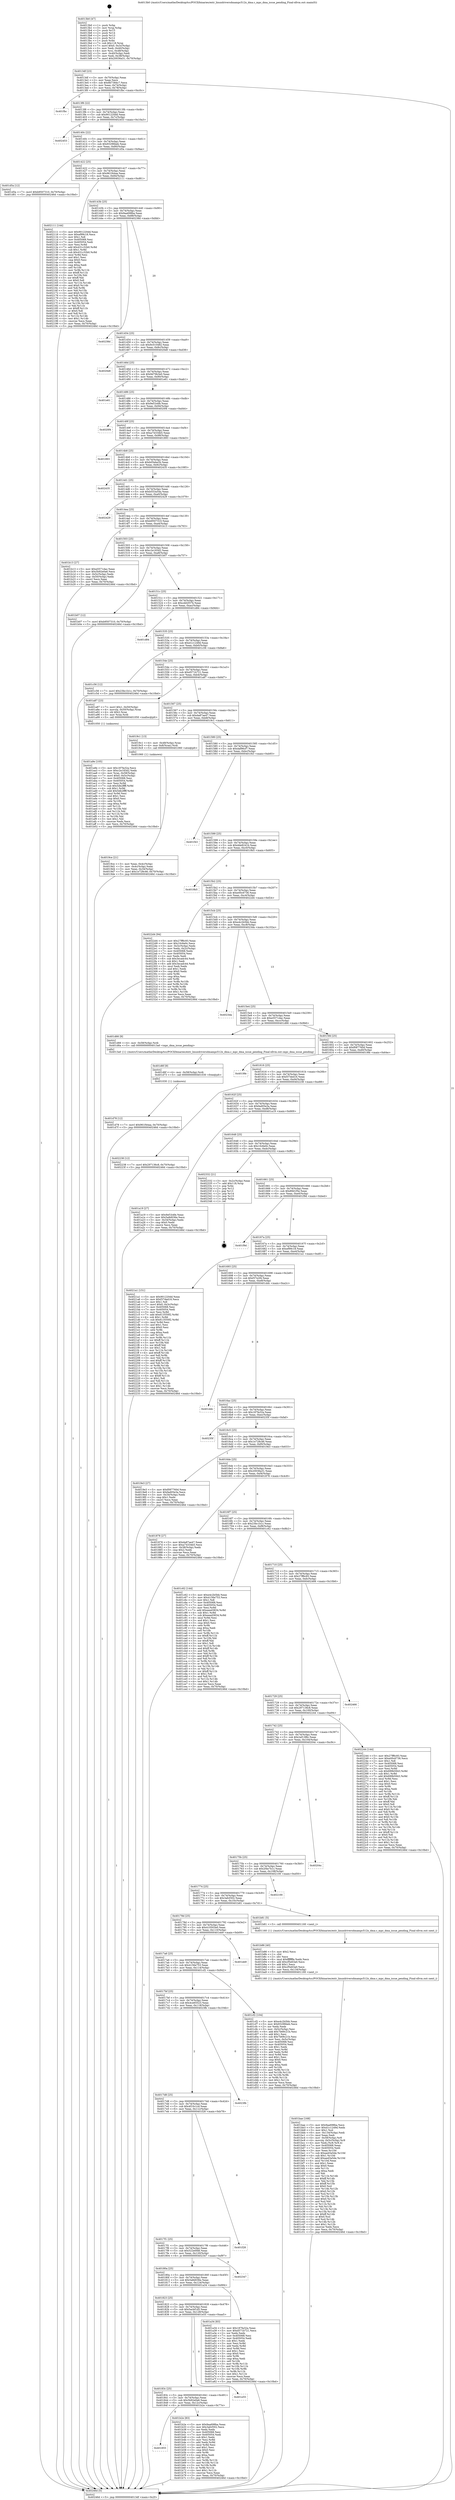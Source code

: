 digraph "0x4013b0" {
  label = "0x4013b0 (/mnt/c/Users/mathe/Desktop/tcc/POCII/binaries/extr_linuxdriversdmampc512x_dma.c_mpc_dma_issue_pending_Final-ollvm.out::main(0))"
  labelloc = "t"
  node[shape=record]

  Entry [label="",width=0.3,height=0.3,shape=circle,fillcolor=black,style=filled]
  "0x4013df" [label="{
     0x4013df [23]\l
     | [instrs]\l
     &nbsp;&nbsp;0x4013df \<+3\>: mov -0x70(%rbp),%eax\l
     &nbsp;&nbsp;0x4013e2 \<+2\>: mov %eax,%ecx\l
     &nbsp;&nbsp;0x4013e4 \<+6\>: sub $0x8b7384c7,%ecx\l
     &nbsp;&nbsp;0x4013ea \<+3\>: mov %eax,-0x74(%rbp)\l
     &nbsp;&nbsp;0x4013ed \<+3\>: mov %ecx,-0x78(%rbp)\l
     &nbsp;&nbsp;0x4013f0 \<+6\>: je 0000000000401fbc \<main+0xc0c\>\l
  }"]
  "0x401fbc" [label="{
     0x401fbc\l
  }", style=dashed]
  "0x4013f6" [label="{
     0x4013f6 [22]\l
     | [instrs]\l
     &nbsp;&nbsp;0x4013f6 \<+5\>: jmp 00000000004013fb \<main+0x4b\>\l
     &nbsp;&nbsp;0x4013fb \<+3\>: mov -0x74(%rbp),%eax\l
     &nbsp;&nbsp;0x4013fe \<+5\>: sub $0x901220dd,%eax\l
     &nbsp;&nbsp;0x401403 \<+3\>: mov %eax,-0x7c(%rbp)\l
     &nbsp;&nbsp;0x401406 \<+6\>: je 0000000000402453 \<main+0x10a3\>\l
  }"]
  Exit [label="",width=0.3,height=0.3,shape=circle,fillcolor=black,style=filled,peripheries=2]
  "0x402453" [label="{
     0x402453\l
  }", style=dashed]
  "0x40140c" [label="{
     0x40140c [22]\l
     | [instrs]\l
     &nbsp;&nbsp;0x40140c \<+5\>: jmp 0000000000401411 \<main+0x61\>\l
     &nbsp;&nbsp;0x401411 \<+3\>: mov -0x74(%rbp),%eax\l
     &nbsp;&nbsp;0x401414 \<+5\>: sub $0x93296beb,%eax\l
     &nbsp;&nbsp;0x401419 \<+3\>: mov %eax,-0x80(%rbp)\l
     &nbsp;&nbsp;0x40141c \<+6\>: je 0000000000401d5a \<main+0x9aa\>\l
  }"]
  "0x401d78" [label="{
     0x401d78 [12]\l
     | [instrs]\l
     &nbsp;&nbsp;0x401d78 \<+7\>: movl $0x961f44aa,-0x70(%rbp)\l
     &nbsp;&nbsp;0x401d7f \<+5\>: jmp 000000000040246d \<main+0x10bd\>\l
  }"]
  "0x401d5a" [label="{
     0x401d5a [12]\l
     | [instrs]\l
     &nbsp;&nbsp;0x401d5a \<+7\>: movl $0xb9507310,-0x70(%rbp)\l
     &nbsp;&nbsp;0x401d61 \<+5\>: jmp 000000000040246d \<main+0x10bd\>\l
  }"]
  "0x401422" [label="{
     0x401422 [25]\l
     | [instrs]\l
     &nbsp;&nbsp;0x401422 \<+5\>: jmp 0000000000401427 \<main+0x77\>\l
     &nbsp;&nbsp;0x401427 \<+3\>: mov -0x74(%rbp),%eax\l
     &nbsp;&nbsp;0x40142a \<+5\>: sub $0x961f44aa,%eax\l
     &nbsp;&nbsp;0x40142f \<+6\>: mov %eax,-0x84(%rbp)\l
     &nbsp;&nbsp;0x401435 \<+6\>: je 0000000000402111 \<main+0xd61\>\l
  }"]
  "0x401d6f" [label="{
     0x401d6f [9]\l
     | [instrs]\l
     &nbsp;&nbsp;0x401d6f \<+4\>: mov -0x58(%rbp),%rdi\l
     &nbsp;&nbsp;0x401d73 \<+5\>: call 0000000000401030 \<free@plt\>\l
     | [calls]\l
     &nbsp;&nbsp;0x401030 \{1\} (unknown)\l
  }"]
  "0x402111" [label="{
     0x402111 [144]\l
     | [instrs]\l
     &nbsp;&nbsp;0x402111 \<+5\>: mov $0x901220dd,%eax\l
     &nbsp;&nbsp;0x402116 \<+5\>: mov $0xef99c18,%ecx\l
     &nbsp;&nbsp;0x40211b \<+2\>: mov $0x1,%dl\l
     &nbsp;&nbsp;0x40211d \<+7\>: mov 0x405068,%esi\l
     &nbsp;&nbsp;0x402124 \<+7\>: mov 0x405054,%edi\l
     &nbsp;&nbsp;0x40212b \<+3\>: mov %esi,%r8d\l
     &nbsp;&nbsp;0x40212e \<+7\>: add $0x431c32b0,%r8d\l
     &nbsp;&nbsp;0x402135 \<+4\>: sub $0x1,%r8d\l
     &nbsp;&nbsp;0x402139 \<+7\>: sub $0x431c32b0,%r8d\l
     &nbsp;&nbsp;0x402140 \<+4\>: imul %r8d,%esi\l
     &nbsp;&nbsp;0x402144 \<+3\>: and $0x1,%esi\l
     &nbsp;&nbsp;0x402147 \<+3\>: cmp $0x0,%esi\l
     &nbsp;&nbsp;0x40214a \<+4\>: sete %r9b\l
     &nbsp;&nbsp;0x40214e \<+3\>: cmp $0xa,%edi\l
     &nbsp;&nbsp;0x402151 \<+4\>: setl %r10b\l
     &nbsp;&nbsp;0x402155 \<+3\>: mov %r9b,%r11b\l
     &nbsp;&nbsp;0x402158 \<+4\>: xor $0xff,%r11b\l
     &nbsp;&nbsp;0x40215c \<+3\>: mov %r10b,%bl\l
     &nbsp;&nbsp;0x40215f \<+3\>: xor $0xff,%bl\l
     &nbsp;&nbsp;0x402162 \<+3\>: xor $0x0,%dl\l
     &nbsp;&nbsp;0x402165 \<+3\>: mov %r11b,%r14b\l
     &nbsp;&nbsp;0x402168 \<+4\>: and $0x0,%r14b\l
     &nbsp;&nbsp;0x40216c \<+3\>: and %dl,%r9b\l
     &nbsp;&nbsp;0x40216f \<+3\>: mov %bl,%r15b\l
     &nbsp;&nbsp;0x402172 \<+4\>: and $0x0,%r15b\l
     &nbsp;&nbsp;0x402176 \<+3\>: and %dl,%r10b\l
     &nbsp;&nbsp;0x402179 \<+3\>: or %r9b,%r14b\l
     &nbsp;&nbsp;0x40217c \<+3\>: or %r10b,%r15b\l
     &nbsp;&nbsp;0x40217f \<+3\>: xor %r15b,%r14b\l
     &nbsp;&nbsp;0x402182 \<+3\>: or %bl,%r11b\l
     &nbsp;&nbsp;0x402185 \<+4\>: xor $0xff,%r11b\l
     &nbsp;&nbsp;0x402189 \<+3\>: or $0x0,%dl\l
     &nbsp;&nbsp;0x40218c \<+3\>: and %dl,%r11b\l
     &nbsp;&nbsp;0x40218f \<+3\>: or %r11b,%r14b\l
     &nbsp;&nbsp;0x402192 \<+4\>: test $0x1,%r14b\l
     &nbsp;&nbsp;0x402196 \<+3\>: cmovne %ecx,%eax\l
     &nbsp;&nbsp;0x402199 \<+3\>: mov %eax,-0x70(%rbp)\l
     &nbsp;&nbsp;0x40219c \<+5\>: jmp 000000000040246d \<main+0x10bd\>\l
  }"]
  "0x40143b" [label="{
     0x40143b [25]\l
     | [instrs]\l
     &nbsp;&nbsp;0x40143b \<+5\>: jmp 0000000000401440 \<main+0x90\>\l
     &nbsp;&nbsp;0x401440 \<+3\>: mov -0x74(%rbp),%eax\l
     &nbsp;&nbsp;0x401443 \<+5\>: sub $0x9aa698ba,%eax\l
     &nbsp;&nbsp;0x401448 \<+6\>: mov %eax,-0x88(%rbp)\l
     &nbsp;&nbsp;0x40144e \<+6\>: je 000000000040238d \<main+0xfdd\>\l
  }"]
  "0x401bae" [label="{
     0x401bae [168]\l
     | [instrs]\l
     &nbsp;&nbsp;0x401bae \<+5\>: mov $0x9aa698ba,%ecx\l
     &nbsp;&nbsp;0x401bb3 \<+5\>: mov $0xd1c1249d,%edx\l
     &nbsp;&nbsp;0x401bb8 \<+3\>: mov $0x1,%sil\l
     &nbsp;&nbsp;0x401bbb \<+6\>: mov -0x134(%rbp),%edi\l
     &nbsp;&nbsp;0x401bc1 \<+3\>: imul %eax,%edi\l
     &nbsp;&nbsp;0x401bc4 \<+4\>: mov -0x58(%rbp),%r8\l
     &nbsp;&nbsp;0x401bc8 \<+4\>: movslq -0x5c(%rbp),%r9\l
     &nbsp;&nbsp;0x401bcc \<+4\>: mov %edi,(%r8,%r9,4)\l
     &nbsp;&nbsp;0x401bd0 \<+7\>: mov 0x405068,%eax\l
     &nbsp;&nbsp;0x401bd7 \<+7\>: mov 0x405054,%edi\l
     &nbsp;&nbsp;0x401bde \<+3\>: mov %eax,%r10d\l
     &nbsp;&nbsp;0x401be1 \<+7\>: sub $0xaed3a5de,%r10d\l
     &nbsp;&nbsp;0x401be8 \<+4\>: sub $0x1,%r10d\l
     &nbsp;&nbsp;0x401bec \<+7\>: add $0xaed3a5de,%r10d\l
     &nbsp;&nbsp;0x401bf3 \<+4\>: imul %r10d,%eax\l
     &nbsp;&nbsp;0x401bf7 \<+3\>: and $0x1,%eax\l
     &nbsp;&nbsp;0x401bfa \<+3\>: cmp $0x0,%eax\l
     &nbsp;&nbsp;0x401bfd \<+4\>: sete %r11b\l
     &nbsp;&nbsp;0x401c01 \<+3\>: cmp $0xa,%edi\l
     &nbsp;&nbsp;0x401c04 \<+3\>: setl %bl\l
     &nbsp;&nbsp;0x401c07 \<+3\>: mov %r11b,%r14b\l
     &nbsp;&nbsp;0x401c0a \<+4\>: xor $0xff,%r14b\l
     &nbsp;&nbsp;0x401c0e \<+3\>: mov %bl,%r15b\l
     &nbsp;&nbsp;0x401c11 \<+4\>: xor $0xff,%r15b\l
     &nbsp;&nbsp;0x401c15 \<+4\>: xor $0x0,%sil\l
     &nbsp;&nbsp;0x401c19 \<+3\>: mov %r14b,%r12b\l
     &nbsp;&nbsp;0x401c1c \<+4\>: and $0x0,%r12b\l
     &nbsp;&nbsp;0x401c20 \<+3\>: and %sil,%r11b\l
     &nbsp;&nbsp;0x401c23 \<+3\>: mov %r15b,%r13b\l
     &nbsp;&nbsp;0x401c26 \<+4\>: and $0x0,%r13b\l
     &nbsp;&nbsp;0x401c2a \<+3\>: and %sil,%bl\l
     &nbsp;&nbsp;0x401c2d \<+3\>: or %r11b,%r12b\l
     &nbsp;&nbsp;0x401c30 \<+3\>: or %bl,%r13b\l
     &nbsp;&nbsp;0x401c33 \<+3\>: xor %r13b,%r12b\l
     &nbsp;&nbsp;0x401c36 \<+3\>: or %r15b,%r14b\l
     &nbsp;&nbsp;0x401c39 \<+4\>: xor $0xff,%r14b\l
     &nbsp;&nbsp;0x401c3d \<+4\>: or $0x0,%sil\l
     &nbsp;&nbsp;0x401c41 \<+3\>: and %sil,%r14b\l
     &nbsp;&nbsp;0x401c44 \<+3\>: or %r14b,%r12b\l
     &nbsp;&nbsp;0x401c47 \<+4\>: test $0x1,%r12b\l
     &nbsp;&nbsp;0x401c4b \<+3\>: cmovne %edx,%ecx\l
     &nbsp;&nbsp;0x401c4e \<+3\>: mov %ecx,-0x70(%rbp)\l
     &nbsp;&nbsp;0x401c51 \<+5\>: jmp 000000000040246d \<main+0x10bd\>\l
  }"]
  "0x40238d" [label="{
     0x40238d\l
  }", style=dashed]
  "0x401454" [label="{
     0x401454 [25]\l
     | [instrs]\l
     &nbsp;&nbsp;0x401454 \<+5\>: jmp 0000000000401459 \<main+0xa9\>\l
     &nbsp;&nbsp;0x401459 \<+3\>: mov -0x74(%rbp),%eax\l
     &nbsp;&nbsp;0x40145c \<+5\>: sub $0x9c010482,%eax\l
     &nbsp;&nbsp;0x401461 \<+6\>: mov %eax,-0x8c(%rbp)\l
     &nbsp;&nbsp;0x401467 \<+6\>: je 00000000004020e8 \<main+0xd38\>\l
  }"]
  "0x401b86" [label="{
     0x401b86 [40]\l
     | [instrs]\l
     &nbsp;&nbsp;0x401b86 \<+5\>: mov $0x2,%ecx\l
     &nbsp;&nbsp;0x401b8b \<+1\>: cltd\l
     &nbsp;&nbsp;0x401b8c \<+2\>: idiv %ecx\l
     &nbsp;&nbsp;0x401b8e \<+6\>: imul $0xfffffffe,%edx,%ecx\l
     &nbsp;&nbsp;0x401b94 \<+6\>: add $0xcf5e63a0,%ecx\l
     &nbsp;&nbsp;0x401b9a \<+3\>: add $0x1,%ecx\l
     &nbsp;&nbsp;0x401b9d \<+6\>: sub $0xcf5e63a0,%ecx\l
     &nbsp;&nbsp;0x401ba3 \<+6\>: mov %ecx,-0x134(%rbp)\l
     &nbsp;&nbsp;0x401ba9 \<+5\>: call 0000000000401160 \<next_i\>\l
     | [calls]\l
     &nbsp;&nbsp;0x401160 \{1\} (/mnt/c/Users/mathe/Desktop/tcc/POCII/binaries/extr_linuxdriversdmampc512x_dma.c_mpc_dma_issue_pending_Final-ollvm.out::next_i)\l
  }"]
  "0x4020e8" [label="{
     0x4020e8\l
  }", style=dashed]
  "0x40146d" [label="{
     0x40146d [25]\l
     | [instrs]\l
     &nbsp;&nbsp;0x40146d \<+5\>: jmp 0000000000401472 \<main+0xc2\>\l
     &nbsp;&nbsp;0x401472 \<+3\>: mov -0x74(%rbp),%eax\l
     &nbsp;&nbsp;0x401475 \<+5\>: sub $0x9d79b3e0,%eax\l
     &nbsp;&nbsp;0x40147a \<+6\>: mov %eax,-0x90(%rbp)\l
     &nbsp;&nbsp;0x401480 \<+6\>: je 0000000000401e61 \<main+0xab1\>\l
  }"]
  "0x401855" [label="{
     0x401855\l
  }", style=dashed]
  "0x401e61" [label="{
     0x401e61\l
  }", style=dashed]
  "0x401486" [label="{
     0x401486 [25]\l
     | [instrs]\l
     &nbsp;&nbsp;0x401486 \<+5\>: jmp 000000000040148b \<main+0xdb\>\l
     &nbsp;&nbsp;0x40148b \<+3\>: mov -0x74(%rbp),%eax\l
     &nbsp;&nbsp;0x40148e \<+5\>: sub $0x9ef1b4fe,%eax\l
     &nbsp;&nbsp;0x401493 \<+6\>: mov %eax,-0x94(%rbp)\l
     &nbsp;&nbsp;0x401499 \<+6\>: je 00000000004020f4 \<main+0xd44\>\l
  }"]
  "0x401b2e" [label="{
     0x401b2e [83]\l
     | [instrs]\l
     &nbsp;&nbsp;0x401b2e \<+5\>: mov $0x9aa698ba,%eax\l
     &nbsp;&nbsp;0x401b33 \<+5\>: mov $0x3afcf302,%ecx\l
     &nbsp;&nbsp;0x401b38 \<+2\>: xor %edx,%edx\l
     &nbsp;&nbsp;0x401b3a \<+7\>: mov 0x405068,%esi\l
     &nbsp;&nbsp;0x401b41 \<+7\>: mov 0x405054,%edi\l
     &nbsp;&nbsp;0x401b48 \<+3\>: sub $0x1,%edx\l
     &nbsp;&nbsp;0x401b4b \<+3\>: mov %esi,%r8d\l
     &nbsp;&nbsp;0x401b4e \<+3\>: add %edx,%r8d\l
     &nbsp;&nbsp;0x401b51 \<+4\>: imul %r8d,%esi\l
     &nbsp;&nbsp;0x401b55 \<+3\>: and $0x1,%esi\l
     &nbsp;&nbsp;0x401b58 \<+3\>: cmp $0x0,%esi\l
     &nbsp;&nbsp;0x401b5b \<+4\>: sete %r9b\l
     &nbsp;&nbsp;0x401b5f \<+3\>: cmp $0xa,%edi\l
     &nbsp;&nbsp;0x401b62 \<+4\>: setl %r10b\l
     &nbsp;&nbsp;0x401b66 \<+3\>: mov %r9b,%r11b\l
     &nbsp;&nbsp;0x401b69 \<+3\>: and %r10b,%r11b\l
     &nbsp;&nbsp;0x401b6c \<+3\>: xor %r10b,%r9b\l
     &nbsp;&nbsp;0x401b6f \<+3\>: or %r9b,%r11b\l
     &nbsp;&nbsp;0x401b72 \<+4\>: test $0x1,%r11b\l
     &nbsp;&nbsp;0x401b76 \<+3\>: cmovne %ecx,%eax\l
     &nbsp;&nbsp;0x401b79 \<+3\>: mov %eax,-0x70(%rbp)\l
     &nbsp;&nbsp;0x401b7c \<+5\>: jmp 000000000040246d \<main+0x10bd\>\l
  }"]
  "0x4020f4" [label="{
     0x4020f4\l
  }", style=dashed]
  "0x40149f" [label="{
     0x40149f [25]\l
     | [instrs]\l
     &nbsp;&nbsp;0x40149f \<+5\>: jmp 00000000004014a4 \<main+0xf4\>\l
     &nbsp;&nbsp;0x4014a4 \<+3\>: mov -0x74(%rbp),%eax\l
     &nbsp;&nbsp;0x4014a7 \<+5\>: sub $0xa74334b5,%eax\l
     &nbsp;&nbsp;0x4014ac \<+6\>: mov %eax,-0x98(%rbp)\l
     &nbsp;&nbsp;0x4014b2 \<+6\>: je 0000000000401893 \<main+0x4e3\>\l
  }"]
  "0x40183c" [label="{
     0x40183c [25]\l
     | [instrs]\l
     &nbsp;&nbsp;0x40183c \<+5\>: jmp 0000000000401841 \<main+0x491\>\l
     &nbsp;&nbsp;0x401841 \<+3\>: mov -0x74(%rbp),%eax\l
     &nbsp;&nbsp;0x401844 \<+5\>: sub $0x5b92e0a6,%eax\l
     &nbsp;&nbsp;0x401849 \<+6\>: mov %eax,-0x12c(%rbp)\l
     &nbsp;&nbsp;0x40184f \<+6\>: je 0000000000401b2e \<main+0x77e\>\l
  }"]
  "0x401893" [label="{
     0x401893\l
  }", style=dashed]
  "0x4014b8" [label="{
     0x4014b8 [25]\l
     | [instrs]\l
     &nbsp;&nbsp;0x4014b8 \<+5\>: jmp 00000000004014bd \<main+0x10d\>\l
     &nbsp;&nbsp;0x4014bd \<+3\>: mov -0x74(%rbp),%eax\l
     &nbsp;&nbsp;0x4014c0 \<+5\>: sub $0xb05ebe2b,%eax\l
     &nbsp;&nbsp;0x4014c5 \<+6\>: mov %eax,-0x9c(%rbp)\l
     &nbsp;&nbsp;0x4014cb \<+6\>: je 0000000000402435 \<main+0x1085\>\l
  }"]
  "0x401e55" [label="{
     0x401e55\l
  }", style=dashed]
  "0x402435" [label="{
     0x402435\l
  }", style=dashed]
  "0x4014d1" [label="{
     0x4014d1 [25]\l
     | [instrs]\l
     &nbsp;&nbsp;0x4014d1 \<+5\>: jmp 00000000004014d6 \<main+0x126\>\l
     &nbsp;&nbsp;0x4014d6 \<+3\>: mov -0x74(%rbp),%eax\l
     &nbsp;&nbsp;0x4014d9 \<+5\>: sub $0xb553a54a,%eax\l
     &nbsp;&nbsp;0x4014de \<+6\>: mov %eax,-0xa0(%rbp)\l
     &nbsp;&nbsp;0x4014e4 \<+6\>: je 0000000000402429 \<main+0x1079\>\l
  }"]
  "0x401a9e" [label="{
     0x401a9e [105]\l
     | [instrs]\l
     &nbsp;&nbsp;0x401a9e \<+5\>: mov $0x187fa32a,%ecx\l
     &nbsp;&nbsp;0x401aa3 \<+5\>: mov $0xc2e183d2,%edx\l
     &nbsp;&nbsp;0x401aa8 \<+4\>: mov %rax,-0x58(%rbp)\l
     &nbsp;&nbsp;0x401aac \<+7\>: movl $0x0,-0x5c(%rbp)\l
     &nbsp;&nbsp;0x401ab3 \<+7\>: mov 0x405068,%esi\l
     &nbsp;&nbsp;0x401aba \<+8\>: mov 0x405054,%r8d\l
     &nbsp;&nbsp;0x401ac2 \<+3\>: mov %esi,%r9d\l
     &nbsp;&nbsp;0x401ac5 \<+7\>: sub $0x5db2ffff,%r9d\l
     &nbsp;&nbsp;0x401acc \<+4\>: sub $0x1,%r9d\l
     &nbsp;&nbsp;0x401ad0 \<+7\>: add $0x5db2ffff,%r9d\l
     &nbsp;&nbsp;0x401ad7 \<+4\>: imul %r9d,%esi\l
     &nbsp;&nbsp;0x401adb \<+3\>: and $0x1,%esi\l
     &nbsp;&nbsp;0x401ade \<+3\>: cmp $0x0,%esi\l
     &nbsp;&nbsp;0x401ae1 \<+4\>: sete %r10b\l
     &nbsp;&nbsp;0x401ae5 \<+4\>: cmp $0xa,%r8d\l
     &nbsp;&nbsp;0x401ae9 \<+4\>: setl %r11b\l
     &nbsp;&nbsp;0x401aed \<+3\>: mov %r10b,%bl\l
     &nbsp;&nbsp;0x401af0 \<+3\>: and %r11b,%bl\l
     &nbsp;&nbsp;0x401af3 \<+3\>: xor %r11b,%r10b\l
     &nbsp;&nbsp;0x401af6 \<+3\>: or %r10b,%bl\l
     &nbsp;&nbsp;0x401af9 \<+3\>: test $0x1,%bl\l
     &nbsp;&nbsp;0x401afc \<+3\>: cmovne %edx,%ecx\l
     &nbsp;&nbsp;0x401aff \<+3\>: mov %ecx,-0x70(%rbp)\l
     &nbsp;&nbsp;0x401b02 \<+5\>: jmp 000000000040246d \<main+0x10bd\>\l
  }"]
  "0x402429" [label="{
     0x402429\l
  }", style=dashed]
  "0x4014ea" [label="{
     0x4014ea [25]\l
     | [instrs]\l
     &nbsp;&nbsp;0x4014ea \<+5\>: jmp 00000000004014ef \<main+0x13f\>\l
     &nbsp;&nbsp;0x4014ef \<+3\>: mov -0x74(%rbp),%eax\l
     &nbsp;&nbsp;0x4014f2 \<+5\>: sub $0xb9507310,%eax\l
     &nbsp;&nbsp;0x4014f7 \<+6\>: mov %eax,-0xa4(%rbp)\l
     &nbsp;&nbsp;0x4014fd \<+6\>: je 0000000000401b13 \<main+0x763\>\l
  }"]
  "0x401823" [label="{
     0x401823 [25]\l
     | [instrs]\l
     &nbsp;&nbsp;0x401823 \<+5\>: jmp 0000000000401828 \<main+0x478\>\l
     &nbsp;&nbsp;0x401828 \<+3\>: mov -0x74(%rbp),%eax\l
     &nbsp;&nbsp;0x40182b \<+5\>: sub $0x5acbf1d5,%eax\l
     &nbsp;&nbsp;0x401830 \<+6\>: mov %eax,-0x128(%rbp)\l
     &nbsp;&nbsp;0x401836 \<+6\>: je 0000000000401e55 \<main+0xaa5\>\l
  }"]
  "0x401b13" [label="{
     0x401b13 [27]\l
     | [instrs]\l
     &nbsp;&nbsp;0x401b13 \<+5\>: mov $0xe5571dac,%eax\l
     &nbsp;&nbsp;0x401b18 \<+5\>: mov $0x5b92e0a6,%ecx\l
     &nbsp;&nbsp;0x401b1d \<+3\>: mov -0x5c(%rbp),%edx\l
     &nbsp;&nbsp;0x401b20 \<+3\>: cmp -0x50(%rbp),%edx\l
     &nbsp;&nbsp;0x401b23 \<+3\>: cmovl %ecx,%eax\l
     &nbsp;&nbsp;0x401b26 \<+3\>: mov %eax,-0x70(%rbp)\l
     &nbsp;&nbsp;0x401b29 \<+5\>: jmp 000000000040246d \<main+0x10bd\>\l
  }"]
  "0x401503" [label="{
     0x401503 [25]\l
     | [instrs]\l
     &nbsp;&nbsp;0x401503 \<+5\>: jmp 0000000000401508 \<main+0x158\>\l
     &nbsp;&nbsp;0x401508 \<+3\>: mov -0x74(%rbp),%eax\l
     &nbsp;&nbsp;0x40150b \<+5\>: sub $0xc2e183d2,%eax\l
     &nbsp;&nbsp;0x401510 \<+6\>: mov %eax,-0xa8(%rbp)\l
     &nbsp;&nbsp;0x401516 \<+6\>: je 0000000000401b07 \<main+0x757\>\l
  }"]
  "0x401a34" [label="{
     0x401a34 [83]\l
     | [instrs]\l
     &nbsp;&nbsp;0x401a34 \<+5\>: mov $0x187fa32a,%eax\l
     &nbsp;&nbsp;0x401a39 \<+5\>: mov $0xd571b721,%ecx\l
     &nbsp;&nbsp;0x401a3e \<+2\>: xor %edx,%edx\l
     &nbsp;&nbsp;0x401a40 \<+7\>: mov 0x405068,%esi\l
     &nbsp;&nbsp;0x401a47 \<+7\>: mov 0x405054,%edi\l
     &nbsp;&nbsp;0x401a4e \<+3\>: sub $0x1,%edx\l
     &nbsp;&nbsp;0x401a51 \<+3\>: mov %esi,%r8d\l
     &nbsp;&nbsp;0x401a54 \<+3\>: add %edx,%r8d\l
     &nbsp;&nbsp;0x401a57 \<+4\>: imul %r8d,%esi\l
     &nbsp;&nbsp;0x401a5b \<+3\>: and $0x1,%esi\l
     &nbsp;&nbsp;0x401a5e \<+3\>: cmp $0x0,%esi\l
     &nbsp;&nbsp;0x401a61 \<+4\>: sete %r9b\l
     &nbsp;&nbsp;0x401a65 \<+3\>: cmp $0xa,%edi\l
     &nbsp;&nbsp;0x401a68 \<+4\>: setl %r10b\l
     &nbsp;&nbsp;0x401a6c \<+3\>: mov %r9b,%r11b\l
     &nbsp;&nbsp;0x401a6f \<+3\>: and %r10b,%r11b\l
     &nbsp;&nbsp;0x401a72 \<+3\>: xor %r10b,%r9b\l
     &nbsp;&nbsp;0x401a75 \<+3\>: or %r9b,%r11b\l
     &nbsp;&nbsp;0x401a78 \<+4\>: test $0x1,%r11b\l
     &nbsp;&nbsp;0x401a7c \<+3\>: cmovne %ecx,%eax\l
     &nbsp;&nbsp;0x401a7f \<+3\>: mov %eax,-0x70(%rbp)\l
     &nbsp;&nbsp;0x401a82 \<+5\>: jmp 000000000040246d \<main+0x10bd\>\l
  }"]
  "0x401b07" [label="{
     0x401b07 [12]\l
     | [instrs]\l
     &nbsp;&nbsp;0x401b07 \<+7\>: movl $0xb9507310,-0x70(%rbp)\l
     &nbsp;&nbsp;0x401b0e \<+5\>: jmp 000000000040246d \<main+0x10bd\>\l
  }"]
  "0x40151c" [label="{
     0x40151c [25]\l
     | [instrs]\l
     &nbsp;&nbsp;0x40151c \<+5\>: jmp 0000000000401521 \<main+0x171\>\l
     &nbsp;&nbsp;0x401521 \<+3\>: mov -0x74(%rbp),%eax\l
     &nbsp;&nbsp;0x401524 \<+5\>: sub $0xcdd2f37b,%eax\l
     &nbsp;&nbsp;0x401529 \<+6\>: mov %eax,-0xac(%rbp)\l
     &nbsp;&nbsp;0x40152f \<+6\>: je 0000000000401d84 \<main+0x9d4\>\l
  }"]
  "0x40180a" [label="{
     0x40180a [25]\l
     | [instrs]\l
     &nbsp;&nbsp;0x40180a \<+5\>: jmp 000000000040180f \<main+0x45f\>\l
     &nbsp;&nbsp;0x40180f \<+3\>: mov -0x74(%rbp),%eax\l
     &nbsp;&nbsp;0x401812 \<+5\>: sub $0x5a8d036e,%eax\l
     &nbsp;&nbsp;0x401817 \<+6\>: mov %eax,-0x124(%rbp)\l
     &nbsp;&nbsp;0x40181d \<+6\>: je 0000000000401a34 \<main+0x684\>\l
  }"]
  "0x401d84" [label="{
     0x401d84\l
  }", style=dashed]
  "0x401535" [label="{
     0x401535 [25]\l
     | [instrs]\l
     &nbsp;&nbsp;0x401535 \<+5\>: jmp 000000000040153a \<main+0x18a\>\l
     &nbsp;&nbsp;0x40153a \<+3\>: mov -0x74(%rbp),%eax\l
     &nbsp;&nbsp;0x40153d \<+5\>: sub $0xd1c1249d,%eax\l
     &nbsp;&nbsp;0x401542 \<+6\>: mov %eax,-0xb0(%rbp)\l
     &nbsp;&nbsp;0x401548 \<+6\>: je 0000000000401c56 \<main+0x8a6\>\l
  }"]
  "0x402347" [label="{
     0x402347\l
  }", style=dashed]
  "0x401c56" [label="{
     0x401c56 [12]\l
     | [instrs]\l
     &nbsp;&nbsp;0x401c56 \<+7\>: movl $0x23bc1b1c,-0x70(%rbp)\l
     &nbsp;&nbsp;0x401c5d \<+5\>: jmp 000000000040246d \<main+0x10bd\>\l
  }"]
  "0x40154e" [label="{
     0x40154e [25]\l
     | [instrs]\l
     &nbsp;&nbsp;0x40154e \<+5\>: jmp 0000000000401553 \<main+0x1a3\>\l
     &nbsp;&nbsp;0x401553 \<+3\>: mov -0x74(%rbp),%eax\l
     &nbsp;&nbsp;0x401556 \<+5\>: sub $0xd571b721,%eax\l
     &nbsp;&nbsp;0x40155b \<+6\>: mov %eax,-0xb4(%rbp)\l
     &nbsp;&nbsp;0x401561 \<+6\>: je 0000000000401a87 \<main+0x6d7\>\l
  }"]
  "0x4017f1" [label="{
     0x4017f1 [25]\l
     | [instrs]\l
     &nbsp;&nbsp;0x4017f1 \<+5\>: jmp 00000000004017f6 \<main+0x446\>\l
     &nbsp;&nbsp;0x4017f6 \<+3\>: mov -0x74(%rbp),%eax\l
     &nbsp;&nbsp;0x4017f9 \<+5\>: sub $0x522e0f46,%eax\l
     &nbsp;&nbsp;0x4017fe \<+6\>: mov %eax,-0x120(%rbp)\l
     &nbsp;&nbsp;0x401804 \<+6\>: je 0000000000402347 \<main+0xf97\>\l
  }"]
  "0x401a87" [label="{
     0x401a87 [23]\l
     | [instrs]\l
     &nbsp;&nbsp;0x401a87 \<+7\>: movl $0x1,-0x50(%rbp)\l
     &nbsp;&nbsp;0x401a8e \<+4\>: movslq -0x50(%rbp),%rax\l
     &nbsp;&nbsp;0x401a92 \<+4\>: shl $0x2,%rax\l
     &nbsp;&nbsp;0x401a96 \<+3\>: mov %rax,%rdi\l
     &nbsp;&nbsp;0x401a99 \<+5\>: call 0000000000401050 \<malloc@plt\>\l
     | [calls]\l
     &nbsp;&nbsp;0x401050 \{1\} (unknown)\l
  }"]
  "0x401567" [label="{
     0x401567 [25]\l
     | [instrs]\l
     &nbsp;&nbsp;0x401567 \<+5\>: jmp 000000000040156c \<main+0x1bc\>\l
     &nbsp;&nbsp;0x40156c \<+3\>: mov -0x74(%rbp),%eax\l
     &nbsp;&nbsp;0x40156f \<+5\>: sub $0xda87ae47,%eax\l
     &nbsp;&nbsp;0x401574 \<+6\>: mov %eax,-0xb8(%rbp)\l
     &nbsp;&nbsp;0x40157a \<+6\>: je 00000000004019c1 \<main+0x611\>\l
  }"]
  "0x401f28" [label="{
     0x401f28\l
  }", style=dashed]
  "0x4019c1" [label="{
     0x4019c1 [13]\l
     | [instrs]\l
     &nbsp;&nbsp;0x4019c1 \<+4\>: mov -0x48(%rbp),%rax\l
     &nbsp;&nbsp;0x4019c5 \<+4\>: mov 0x8(%rax),%rdi\l
     &nbsp;&nbsp;0x4019c9 \<+5\>: call 0000000000401060 \<atoi@plt\>\l
     | [calls]\l
     &nbsp;&nbsp;0x401060 \{1\} (unknown)\l
  }"]
  "0x401580" [label="{
     0x401580 [25]\l
     | [instrs]\l
     &nbsp;&nbsp;0x401580 \<+5\>: jmp 0000000000401585 \<main+0x1d5\>\l
     &nbsp;&nbsp;0x401585 \<+3\>: mov -0x74(%rbp),%eax\l
     &nbsp;&nbsp;0x401588 \<+5\>: sub $0xdaf96cf7,%eax\l
     &nbsp;&nbsp;0x40158d \<+6\>: mov %eax,-0xbc(%rbp)\l
     &nbsp;&nbsp;0x401593 \<+6\>: je 0000000000401f43 \<main+0xb93\>\l
  }"]
  "0x4017d8" [label="{
     0x4017d8 [25]\l
     | [instrs]\l
     &nbsp;&nbsp;0x4017d8 \<+5\>: jmp 00000000004017dd \<main+0x42d\>\l
     &nbsp;&nbsp;0x4017dd \<+3\>: mov -0x74(%rbp),%eax\l
     &nbsp;&nbsp;0x4017e0 \<+5\>: sub $0x4f10c1cd,%eax\l
     &nbsp;&nbsp;0x4017e5 \<+6\>: mov %eax,-0x11c(%rbp)\l
     &nbsp;&nbsp;0x4017eb \<+6\>: je 0000000000401f28 \<main+0xb78\>\l
  }"]
  "0x401f43" [label="{
     0x401f43\l
  }", style=dashed]
  "0x401599" [label="{
     0x401599 [25]\l
     | [instrs]\l
     &nbsp;&nbsp;0x401599 \<+5\>: jmp 000000000040159e \<main+0x1ee\>\l
     &nbsp;&nbsp;0x40159e \<+3\>: mov -0x74(%rbp),%eax\l
     &nbsp;&nbsp;0x4015a1 \<+5\>: sub $0xdde8241b,%eax\l
     &nbsp;&nbsp;0x4015a6 \<+6\>: mov %eax,-0xc0(%rbp)\l
     &nbsp;&nbsp;0x4015ac \<+6\>: je 00000000004019b5 \<main+0x605\>\l
  }"]
  "0x4023fb" [label="{
     0x4023fb\l
  }", style=dashed]
  "0x4019b5" [label="{
     0x4019b5\l
  }", style=dashed]
  "0x4015b2" [label="{
     0x4015b2 [25]\l
     | [instrs]\l
     &nbsp;&nbsp;0x4015b2 \<+5\>: jmp 00000000004015b7 \<main+0x207\>\l
     &nbsp;&nbsp;0x4015b7 \<+3\>: mov -0x74(%rbp),%eax\l
     &nbsp;&nbsp;0x4015ba \<+5\>: sub $0xe00c6736,%eax\l
     &nbsp;&nbsp;0x4015bf \<+6\>: mov %eax,-0xc4(%rbp)\l
     &nbsp;&nbsp;0x4015c5 \<+6\>: je 00000000004022d4 \<main+0xf24\>\l
  }"]
  "0x4017bf" [label="{
     0x4017bf [25]\l
     | [instrs]\l
     &nbsp;&nbsp;0x4017bf \<+5\>: jmp 00000000004017c4 \<main+0x414\>\l
     &nbsp;&nbsp;0x4017c4 \<+3\>: mov -0x74(%rbp),%eax\l
     &nbsp;&nbsp;0x4017c7 \<+5\>: sub $0x4ce65523,%eax\l
     &nbsp;&nbsp;0x4017cc \<+6\>: mov %eax,-0x118(%rbp)\l
     &nbsp;&nbsp;0x4017d2 \<+6\>: je 00000000004023fb \<main+0x104b\>\l
  }"]
  "0x4022d4" [label="{
     0x4022d4 [94]\l
     | [instrs]\l
     &nbsp;&nbsp;0x4022d4 \<+5\>: mov $0x27ff6c93,%eax\l
     &nbsp;&nbsp;0x4022d9 \<+5\>: mov $0x10c6e0c,%ecx\l
     &nbsp;&nbsp;0x4022de \<+3\>: mov -0x3c(%rbp),%edx\l
     &nbsp;&nbsp;0x4022e1 \<+3\>: mov %edx,-0x2c(%rbp)\l
     &nbsp;&nbsp;0x4022e4 \<+7\>: mov 0x405068,%edx\l
     &nbsp;&nbsp;0x4022eb \<+7\>: mov 0x405054,%esi\l
     &nbsp;&nbsp;0x4022f2 \<+2\>: mov %edx,%edi\l
     &nbsp;&nbsp;0x4022f4 \<+6\>: sub $0x3ecadc44,%edi\l
     &nbsp;&nbsp;0x4022fa \<+3\>: sub $0x1,%edi\l
     &nbsp;&nbsp;0x4022fd \<+6\>: add $0x3ecadc44,%edi\l
     &nbsp;&nbsp;0x402303 \<+3\>: imul %edi,%edx\l
     &nbsp;&nbsp;0x402306 \<+3\>: and $0x1,%edx\l
     &nbsp;&nbsp;0x402309 \<+3\>: cmp $0x0,%edx\l
     &nbsp;&nbsp;0x40230c \<+4\>: sete %r8b\l
     &nbsp;&nbsp;0x402310 \<+3\>: cmp $0xa,%esi\l
     &nbsp;&nbsp;0x402313 \<+4\>: setl %r9b\l
     &nbsp;&nbsp;0x402317 \<+3\>: mov %r8b,%r10b\l
     &nbsp;&nbsp;0x40231a \<+3\>: and %r9b,%r10b\l
     &nbsp;&nbsp;0x40231d \<+3\>: xor %r9b,%r8b\l
     &nbsp;&nbsp;0x402320 \<+3\>: or %r8b,%r10b\l
     &nbsp;&nbsp;0x402323 \<+4\>: test $0x1,%r10b\l
     &nbsp;&nbsp;0x402327 \<+3\>: cmovne %ecx,%eax\l
     &nbsp;&nbsp;0x40232a \<+3\>: mov %eax,-0x70(%rbp)\l
     &nbsp;&nbsp;0x40232d \<+5\>: jmp 000000000040246d \<main+0x10bd\>\l
  }"]
  "0x4015cb" [label="{
     0x4015cb [25]\l
     | [instrs]\l
     &nbsp;&nbsp;0x4015cb \<+5\>: jmp 00000000004015d0 \<main+0x220\>\l
     &nbsp;&nbsp;0x4015d0 \<+3\>: mov -0x74(%rbp),%eax\l
     &nbsp;&nbsp;0x4015d3 \<+5\>: sub $0xe4c2b5bb,%eax\l
     &nbsp;&nbsp;0x4015d8 \<+6\>: mov %eax,-0xc8(%rbp)\l
     &nbsp;&nbsp;0x4015de \<+6\>: je 00000000004023da \<main+0x102a\>\l
  }"]
  "0x401cf2" [label="{
     0x401cf2 [104]\l
     | [instrs]\l
     &nbsp;&nbsp;0x401cf2 \<+5\>: mov $0xe4c2b5bb,%eax\l
     &nbsp;&nbsp;0x401cf7 \<+5\>: mov $0x93296beb,%ecx\l
     &nbsp;&nbsp;0x401cfc \<+2\>: xor %edx,%edx\l
     &nbsp;&nbsp;0x401cfe \<+3\>: mov -0x5c(%rbp),%esi\l
     &nbsp;&nbsp;0x401d01 \<+6\>: add $0x7b69c21b,%esi\l
     &nbsp;&nbsp;0x401d07 \<+3\>: add $0x1,%esi\l
     &nbsp;&nbsp;0x401d0a \<+6\>: sub $0x7b69c21b,%esi\l
     &nbsp;&nbsp;0x401d10 \<+3\>: mov %esi,-0x5c(%rbp)\l
     &nbsp;&nbsp;0x401d13 \<+7\>: mov 0x405068,%esi\l
     &nbsp;&nbsp;0x401d1a \<+7\>: mov 0x405054,%edi\l
     &nbsp;&nbsp;0x401d21 \<+3\>: sub $0x1,%edx\l
     &nbsp;&nbsp;0x401d24 \<+3\>: mov %esi,%r8d\l
     &nbsp;&nbsp;0x401d27 \<+3\>: add %edx,%r8d\l
     &nbsp;&nbsp;0x401d2a \<+4\>: imul %r8d,%esi\l
     &nbsp;&nbsp;0x401d2e \<+3\>: and $0x1,%esi\l
     &nbsp;&nbsp;0x401d31 \<+3\>: cmp $0x0,%esi\l
     &nbsp;&nbsp;0x401d34 \<+4\>: sete %r9b\l
     &nbsp;&nbsp;0x401d38 \<+3\>: cmp $0xa,%edi\l
     &nbsp;&nbsp;0x401d3b \<+4\>: setl %r10b\l
     &nbsp;&nbsp;0x401d3f \<+3\>: mov %r9b,%r11b\l
     &nbsp;&nbsp;0x401d42 \<+3\>: and %r10b,%r11b\l
     &nbsp;&nbsp;0x401d45 \<+3\>: xor %r10b,%r9b\l
     &nbsp;&nbsp;0x401d48 \<+3\>: or %r9b,%r11b\l
     &nbsp;&nbsp;0x401d4b \<+4\>: test $0x1,%r11b\l
     &nbsp;&nbsp;0x401d4f \<+3\>: cmovne %ecx,%eax\l
     &nbsp;&nbsp;0x401d52 \<+3\>: mov %eax,-0x70(%rbp)\l
     &nbsp;&nbsp;0x401d55 \<+5\>: jmp 000000000040246d \<main+0x10bd\>\l
  }"]
  "0x4023da" [label="{
     0x4023da\l
  }", style=dashed]
  "0x4015e4" [label="{
     0x4015e4 [25]\l
     | [instrs]\l
     &nbsp;&nbsp;0x4015e4 \<+5\>: jmp 00000000004015e9 \<main+0x239\>\l
     &nbsp;&nbsp;0x4015e9 \<+3\>: mov -0x74(%rbp),%eax\l
     &nbsp;&nbsp;0x4015ec \<+5\>: sub $0xe5571dac,%eax\l
     &nbsp;&nbsp;0x4015f1 \<+6\>: mov %eax,-0xcc(%rbp)\l
     &nbsp;&nbsp;0x4015f7 \<+6\>: je 0000000000401d66 \<main+0x9b6\>\l
  }"]
  "0x4017a6" [label="{
     0x4017a6 [25]\l
     | [instrs]\l
     &nbsp;&nbsp;0x4017a6 \<+5\>: jmp 00000000004017ab \<main+0x3fb\>\l
     &nbsp;&nbsp;0x4017ab \<+3\>: mov -0x74(%rbp),%eax\l
     &nbsp;&nbsp;0x4017ae \<+5\>: sub $0x4156e753,%eax\l
     &nbsp;&nbsp;0x4017b3 \<+6\>: mov %eax,-0x114(%rbp)\l
     &nbsp;&nbsp;0x4017b9 \<+6\>: je 0000000000401cf2 \<main+0x942\>\l
  }"]
  "0x401d66" [label="{
     0x401d66 [9]\l
     | [instrs]\l
     &nbsp;&nbsp;0x401d66 \<+4\>: mov -0x58(%rbp),%rdi\l
     &nbsp;&nbsp;0x401d6a \<+5\>: call 00000000004013a0 \<mpc_dma_issue_pending\>\l
     | [calls]\l
     &nbsp;&nbsp;0x4013a0 \{1\} (/mnt/c/Users/mathe/Desktop/tcc/POCII/binaries/extr_linuxdriversdmampc512x_dma.c_mpc_dma_issue_pending_Final-ollvm.out::mpc_dma_issue_pending)\l
  }"]
  "0x4015fd" [label="{
     0x4015fd [25]\l
     | [instrs]\l
     &nbsp;&nbsp;0x4015fd \<+5\>: jmp 0000000000401602 \<main+0x252\>\l
     &nbsp;&nbsp;0x401602 \<+3\>: mov -0x74(%rbp),%eax\l
     &nbsp;&nbsp;0x401605 \<+5\>: sub $0xf087760d,%eax\l
     &nbsp;&nbsp;0x40160a \<+6\>: mov %eax,-0xd0(%rbp)\l
     &nbsp;&nbsp;0x401610 \<+6\>: je 00000000004019fe \<main+0x64e\>\l
  }"]
  "0x401eb9" [label="{
     0x401eb9\l
  }", style=dashed]
  "0x4019fe" [label="{
     0x4019fe\l
  }", style=dashed]
  "0x401616" [label="{
     0x401616 [25]\l
     | [instrs]\l
     &nbsp;&nbsp;0x401616 \<+5\>: jmp 000000000040161b \<main+0x26b\>\l
     &nbsp;&nbsp;0x40161b \<+3\>: mov -0x74(%rbp),%eax\l
     &nbsp;&nbsp;0x40161e \<+5\>: sub $0xf37ded16,%eax\l
     &nbsp;&nbsp;0x401623 \<+6\>: mov %eax,-0xd4(%rbp)\l
     &nbsp;&nbsp;0x401629 \<+6\>: je 0000000000402238 \<main+0xe88\>\l
  }"]
  "0x40178d" [label="{
     0x40178d [25]\l
     | [instrs]\l
     &nbsp;&nbsp;0x40178d \<+5\>: jmp 0000000000401792 \<main+0x3e2\>\l
     &nbsp;&nbsp;0x401792 \<+3\>: mov -0x74(%rbp),%eax\l
     &nbsp;&nbsp;0x401795 \<+5\>: sub $0x410503e0,%eax\l
     &nbsp;&nbsp;0x40179a \<+6\>: mov %eax,-0x110(%rbp)\l
     &nbsp;&nbsp;0x4017a0 \<+6\>: je 0000000000401eb9 \<main+0xb09\>\l
  }"]
  "0x402238" [label="{
     0x402238 [12]\l
     | [instrs]\l
     &nbsp;&nbsp;0x402238 \<+7\>: movl $0x297136c8,-0x70(%rbp)\l
     &nbsp;&nbsp;0x40223f \<+5\>: jmp 000000000040246d \<main+0x10bd\>\l
  }"]
  "0x40162f" [label="{
     0x40162f [25]\l
     | [instrs]\l
     &nbsp;&nbsp;0x40162f \<+5\>: jmp 0000000000401634 \<main+0x284\>\l
     &nbsp;&nbsp;0x401634 \<+3\>: mov -0x74(%rbp),%eax\l
     &nbsp;&nbsp;0x401637 \<+5\>: sub $0xfad05e3a,%eax\l
     &nbsp;&nbsp;0x40163c \<+6\>: mov %eax,-0xd8(%rbp)\l
     &nbsp;&nbsp;0x401642 \<+6\>: je 0000000000401a19 \<main+0x669\>\l
  }"]
  "0x401b81" [label="{
     0x401b81 [5]\l
     | [instrs]\l
     &nbsp;&nbsp;0x401b81 \<+5\>: call 0000000000401160 \<next_i\>\l
     | [calls]\l
     &nbsp;&nbsp;0x401160 \{1\} (/mnt/c/Users/mathe/Desktop/tcc/POCII/binaries/extr_linuxdriversdmampc512x_dma.c_mpc_dma_issue_pending_Final-ollvm.out::next_i)\l
  }"]
  "0x401a19" [label="{
     0x401a19 [27]\l
     | [instrs]\l
     &nbsp;&nbsp;0x401a19 \<+5\>: mov $0x9ef1b4fe,%eax\l
     &nbsp;&nbsp;0x401a1e \<+5\>: mov $0x5a8d036e,%ecx\l
     &nbsp;&nbsp;0x401a23 \<+3\>: mov -0x34(%rbp),%edx\l
     &nbsp;&nbsp;0x401a26 \<+3\>: cmp $0x0,%edx\l
     &nbsp;&nbsp;0x401a29 \<+3\>: cmove %ecx,%eax\l
     &nbsp;&nbsp;0x401a2c \<+3\>: mov %eax,-0x70(%rbp)\l
     &nbsp;&nbsp;0x401a2f \<+5\>: jmp 000000000040246d \<main+0x10bd\>\l
  }"]
  "0x401648" [label="{
     0x401648 [25]\l
     | [instrs]\l
     &nbsp;&nbsp;0x401648 \<+5\>: jmp 000000000040164d \<main+0x29d\>\l
     &nbsp;&nbsp;0x40164d \<+3\>: mov -0x74(%rbp),%eax\l
     &nbsp;&nbsp;0x401650 \<+5\>: sub $0x10c6e0c,%eax\l
     &nbsp;&nbsp;0x401655 \<+6\>: mov %eax,-0xdc(%rbp)\l
     &nbsp;&nbsp;0x40165b \<+6\>: je 0000000000402332 \<main+0xf82\>\l
  }"]
  "0x401774" [label="{
     0x401774 [25]\l
     | [instrs]\l
     &nbsp;&nbsp;0x401774 \<+5\>: jmp 0000000000401779 \<main+0x3c9\>\l
     &nbsp;&nbsp;0x401779 \<+3\>: mov -0x74(%rbp),%eax\l
     &nbsp;&nbsp;0x40177c \<+5\>: sub $0x3afcf302,%eax\l
     &nbsp;&nbsp;0x401781 \<+6\>: mov %eax,-0x10c(%rbp)\l
     &nbsp;&nbsp;0x401787 \<+6\>: je 0000000000401b81 \<main+0x7d1\>\l
  }"]
  "0x402332" [label="{
     0x402332 [21]\l
     | [instrs]\l
     &nbsp;&nbsp;0x402332 \<+3\>: mov -0x2c(%rbp),%eax\l
     &nbsp;&nbsp;0x402335 \<+7\>: add $0x118,%rsp\l
     &nbsp;&nbsp;0x40233c \<+1\>: pop %rbx\l
     &nbsp;&nbsp;0x40233d \<+2\>: pop %r12\l
     &nbsp;&nbsp;0x40233f \<+2\>: pop %r13\l
     &nbsp;&nbsp;0x402341 \<+2\>: pop %r14\l
     &nbsp;&nbsp;0x402343 \<+2\>: pop %r15\l
     &nbsp;&nbsp;0x402345 \<+1\>: pop %rbp\l
     &nbsp;&nbsp;0x402346 \<+1\>: ret\l
  }"]
  "0x401661" [label="{
     0x401661 [25]\l
     | [instrs]\l
     &nbsp;&nbsp;0x401661 \<+5\>: jmp 0000000000401666 \<main+0x2b6\>\l
     &nbsp;&nbsp;0x401666 \<+3\>: mov -0x74(%rbp),%eax\l
     &nbsp;&nbsp;0x401669 \<+5\>: sub $0x89d1f5e,%eax\l
     &nbsp;&nbsp;0x40166e \<+6\>: mov %eax,-0xe0(%rbp)\l
     &nbsp;&nbsp;0x401674 \<+6\>: je 0000000000401f9d \<main+0xbed\>\l
  }"]
  "0x402100" [label="{
     0x402100\l
  }", style=dashed]
  "0x401f9d" [label="{
     0x401f9d\l
  }", style=dashed]
  "0x40167a" [label="{
     0x40167a [25]\l
     | [instrs]\l
     &nbsp;&nbsp;0x40167a \<+5\>: jmp 000000000040167f \<main+0x2cf\>\l
     &nbsp;&nbsp;0x40167f \<+3\>: mov -0x74(%rbp),%eax\l
     &nbsp;&nbsp;0x401682 \<+5\>: sub $0xef99c18,%eax\l
     &nbsp;&nbsp;0x401687 \<+6\>: mov %eax,-0xe4(%rbp)\l
     &nbsp;&nbsp;0x40168d \<+6\>: je 00000000004021a1 \<main+0xdf1\>\l
  }"]
  "0x40175b" [label="{
     0x40175b [25]\l
     | [instrs]\l
     &nbsp;&nbsp;0x40175b \<+5\>: jmp 0000000000401760 \<main+0x3b0\>\l
     &nbsp;&nbsp;0x401760 \<+3\>: mov -0x74(%rbp),%eax\l
     &nbsp;&nbsp;0x401763 \<+5\>: sub $0x2f4e7b1c,%eax\l
     &nbsp;&nbsp;0x401768 \<+6\>: mov %eax,-0x108(%rbp)\l
     &nbsp;&nbsp;0x40176e \<+6\>: je 0000000000402100 \<main+0xd50\>\l
  }"]
  "0x4021a1" [label="{
     0x4021a1 [151]\l
     | [instrs]\l
     &nbsp;&nbsp;0x4021a1 \<+5\>: mov $0x901220dd,%eax\l
     &nbsp;&nbsp;0x4021a6 \<+5\>: mov $0xf37ded16,%ecx\l
     &nbsp;&nbsp;0x4021ab \<+2\>: mov $0x1,%dl\l
     &nbsp;&nbsp;0x4021ad \<+7\>: movl $0x0,-0x3c(%rbp)\l
     &nbsp;&nbsp;0x4021b4 \<+7\>: mov 0x405068,%esi\l
     &nbsp;&nbsp;0x4021bb \<+7\>: mov 0x405054,%edi\l
     &nbsp;&nbsp;0x4021c2 \<+3\>: mov %esi,%r8d\l
     &nbsp;&nbsp;0x4021c5 \<+7\>: add $0x613550f2,%r8d\l
     &nbsp;&nbsp;0x4021cc \<+4\>: sub $0x1,%r8d\l
     &nbsp;&nbsp;0x4021d0 \<+7\>: sub $0x613550f2,%r8d\l
     &nbsp;&nbsp;0x4021d7 \<+4\>: imul %r8d,%esi\l
     &nbsp;&nbsp;0x4021db \<+3\>: and $0x1,%esi\l
     &nbsp;&nbsp;0x4021de \<+3\>: cmp $0x0,%esi\l
     &nbsp;&nbsp;0x4021e1 \<+4\>: sete %r9b\l
     &nbsp;&nbsp;0x4021e5 \<+3\>: cmp $0xa,%edi\l
     &nbsp;&nbsp;0x4021e8 \<+4\>: setl %r10b\l
     &nbsp;&nbsp;0x4021ec \<+3\>: mov %r9b,%r11b\l
     &nbsp;&nbsp;0x4021ef \<+4\>: xor $0xff,%r11b\l
     &nbsp;&nbsp;0x4021f3 \<+3\>: mov %r10b,%bl\l
     &nbsp;&nbsp;0x4021f6 \<+3\>: xor $0xff,%bl\l
     &nbsp;&nbsp;0x4021f9 \<+3\>: xor $0x1,%dl\l
     &nbsp;&nbsp;0x4021fc \<+3\>: mov %r11b,%r14b\l
     &nbsp;&nbsp;0x4021ff \<+4\>: and $0xff,%r14b\l
     &nbsp;&nbsp;0x402203 \<+3\>: and %dl,%r9b\l
     &nbsp;&nbsp;0x402206 \<+3\>: mov %bl,%r15b\l
     &nbsp;&nbsp;0x402209 \<+4\>: and $0xff,%r15b\l
     &nbsp;&nbsp;0x40220d \<+3\>: and %dl,%r10b\l
     &nbsp;&nbsp;0x402210 \<+3\>: or %r9b,%r14b\l
     &nbsp;&nbsp;0x402213 \<+3\>: or %r10b,%r15b\l
     &nbsp;&nbsp;0x402216 \<+3\>: xor %r15b,%r14b\l
     &nbsp;&nbsp;0x402219 \<+3\>: or %bl,%r11b\l
     &nbsp;&nbsp;0x40221c \<+4\>: xor $0xff,%r11b\l
     &nbsp;&nbsp;0x402220 \<+3\>: or $0x1,%dl\l
     &nbsp;&nbsp;0x402223 \<+3\>: and %dl,%r11b\l
     &nbsp;&nbsp;0x402226 \<+3\>: or %r11b,%r14b\l
     &nbsp;&nbsp;0x402229 \<+4\>: test $0x1,%r14b\l
     &nbsp;&nbsp;0x40222d \<+3\>: cmovne %ecx,%eax\l
     &nbsp;&nbsp;0x402230 \<+3\>: mov %eax,-0x70(%rbp)\l
     &nbsp;&nbsp;0x402233 \<+5\>: jmp 000000000040246d \<main+0x10bd\>\l
  }"]
  "0x401693" [label="{
     0x401693 [25]\l
     | [instrs]\l
     &nbsp;&nbsp;0x401693 \<+5\>: jmp 0000000000401698 \<main+0x2e8\>\l
     &nbsp;&nbsp;0x401698 \<+3\>: mov -0x74(%rbp),%eax\l
     &nbsp;&nbsp;0x40169b \<+5\>: sub $0xf37e2f4,%eax\l
     &nbsp;&nbsp;0x4016a0 \<+6\>: mov %eax,-0xe8(%rbp)\l
     &nbsp;&nbsp;0x4016a6 \<+6\>: je 0000000000401ddc \<main+0xa2c\>\l
  }"]
  "0x40204c" [label="{
     0x40204c\l
  }", style=dashed]
  "0x401ddc" [label="{
     0x401ddc\l
  }", style=dashed]
  "0x4016ac" [label="{
     0x4016ac [25]\l
     | [instrs]\l
     &nbsp;&nbsp;0x4016ac \<+5\>: jmp 00000000004016b1 \<main+0x301\>\l
     &nbsp;&nbsp;0x4016b1 \<+3\>: mov -0x74(%rbp),%eax\l
     &nbsp;&nbsp;0x4016b4 \<+5\>: sub $0x187fa32a,%eax\l
     &nbsp;&nbsp;0x4016b9 \<+6\>: mov %eax,-0xec(%rbp)\l
     &nbsp;&nbsp;0x4016bf \<+6\>: je 000000000040235f \<main+0xfaf\>\l
  }"]
  "0x401742" [label="{
     0x401742 [25]\l
     | [instrs]\l
     &nbsp;&nbsp;0x401742 \<+5\>: jmp 0000000000401747 \<main+0x397\>\l
     &nbsp;&nbsp;0x401747 \<+3\>: mov -0x74(%rbp),%eax\l
     &nbsp;&nbsp;0x40174a \<+5\>: sub $0x2af13f6c,%eax\l
     &nbsp;&nbsp;0x40174f \<+6\>: mov %eax,-0x104(%rbp)\l
     &nbsp;&nbsp;0x401755 \<+6\>: je 000000000040204c \<main+0xc9c\>\l
  }"]
  "0x40235f" [label="{
     0x40235f\l
  }", style=dashed]
  "0x4016c5" [label="{
     0x4016c5 [25]\l
     | [instrs]\l
     &nbsp;&nbsp;0x4016c5 \<+5\>: jmp 00000000004016ca \<main+0x31a\>\l
     &nbsp;&nbsp;0x4016ca \<+3\>: mov -0x74(%rbp),%eax\l
     &nbsp;&nbsp;0x4016cd \<+5\>: sub $0x1e728c46,%eax\l
     &nbsp;&nbsp;0x4016d2 \<+6\>: mov %eax,-0xf0(%rbp)\l
     &nbsp;&nbsp;0x4016d8 \<+6\>: je 00000000004019e3 \<main+0x633\>\l
  }"]
  "0x402244" [label="{
     0x402244 [144]\l
     | [instrs]\l
     &nbsp;&nbsp;0x402244 \<+5\>: mov $0x27ff6c93,%eax\l
     &nbsp;&nbsp;0x402249 \<+5\>: mov $0xe00c6736,%ecx\l
     &nbsp;&nbsp;0x40224e \<+2\>: mov $0x1,%dl\l
     &nbsp;&nbsp;0x402250 \<+7\>: mov 0x405068,%esi\l
     &nbsp;&nbsp;0x402257 \<+7\>: mov 0x405054,%edi\l
     &nbsp;&nbsp;0x40225e \<+3\>: mov %esi,%r8d\l
     &nbsp;&nbsp;0x402261 \<+7\>: sub $0x699b5943,%r8d\l
     &nbsp;&nbsp;0x402268 \<+4\>: sub $0x1,%r8d\l
     &nbsp;&nbsp;0x40226c \<+7\>: add $0x699b5943,%r8d\l
     &nbsp;&nbsp;0x402273 \<+4\>: imul %r8d,%esi\l
     &nbsp;&nbsp;0x402277 \<+3\>: and $0x1,%esi\l
     &nbsp;&nbsp;0x40227a \<+3\>: cmp $0x0,%esi\l
     &nbsp;&nbsp;0x40227d \<+4\>: sete %r9b\l
     &nbsp;&nbsp;0x402281 \<+3\>: cmp $0xa,%edi\l
     &nbsp;&nbsp;0x402284 \<+4\>: setl %r10b\l
     &nbsp;&nbsp;0x402288 \<+3\>: mov %r9b,%r11b\l
     &nbsp;&nbsp;0x40228b \<+4\>: xor $0xff,%r11b\l
     &nbsp;&nbsp;0x40228f \<+3\>: mov %r10b,%bl\l
     &nbsp;&nbsp;0x402292 \<+3\>: xor $0xff,%bl\l
     &nbsp;&nbsp;0x402295 \<+3\>: xor $0x0,%dl\l
     &nbsp;&nbsp;0x402298 \<+3\>: mov %r11b,%r14b\l
     &nbsp;&nbsp;0x40229b \<+4\>: and $0x0,%r14b\l
     &nbsp;&nbsp;0x40229f \<+3\>: and %dl,%r9b\l
     &nbsp;&nbsp;0x4022a2 \<+3\>: mov %bl,%r15b\l
     &nbsp;&nbsp;0x4022a5 \<+4\>: and $0x0,%r15b\l
     &nbsp;&nbsp;0x4022a9 \<+3\>: and %dl,%r10b\l
     &nbsp;&nbsp;0x4022ac \<+3\>: or %r9b,%r14b\l
     &nbsp;&nbsp;0x4022af \<+3\>: or %r10b,%r15b\l
     &nbsp;&nbsp;0x4022b2 \<+3\>: xor %r15b,%r14b\l
     &nbsp;&nbsp;0x4022b5 \<+3\>: or %bl,%r11b\l
     &nbsp;&nbsp;0x4022b8 \<+4\>: xor $0xff,%r11b\l
     &nbsp;&nbsp;0x4022bc \<+3\>: or $0x0,%dl\l
     &nbsp;&nbsp;0x4022bf \<+3\>: and %dl,%r11b\l
     &nbsp;&nbsp;0x4022c2 \<+3\>: or %r11b,%r14b\l
     &nbsp;&nbsp;0x4022c5 \<+4\>: test $0x1,%r14b\l
     &nbsp;&nbsp;0x4022c9 \<+3\>: cmovne %ecx,%eax\l
     &nbsp;&nbsp;0x4022cc \<+3\>: mov %eax,-0x70(%rbp)\l
     &nbsp;&nbsp;0x4022cf \<+5\>: jmp 000000000040246d \<main+0x10bd\>\l
  }"]
  "0x4019e3" [label="{
     0x4019e3 [27]\l
     | [instrs]\l
     &nbsp;&nbsp;0x4019e3 \<+5\>: mov $0xf087760d,%eax\l
     &nbsp;&nbsp;0x4019e8 \<+5\>: mov $0xfad05e3a,%ecx\l
     &nbsp;&nbsp;0x4019ed \<+3\>: mov -0x34(%rbp),%edx\l
     &nbsp;&nbsp;0x4019f0 \<+3\>: cmp $0x1,%edx\l
     &nbsp;&nbsp;0x4019f3 \<+3\>: cmovl %ecx,%eax\l
     &nbsp;&nbsp;0x4019f6 \<+3\>: mov %eax,-0x70(%rbp)\l
     &nbsp;&nbsp;0x4019f9 \<+5\>: jmp 000000000040246d \<main+0x10bd\>\l
  }"]
  "0x4016de" [label="{
     0x4016de [25]\l
     | [instrs]\l
     &nbsp;&nbsp;0x4016de \<+5\>: jmp 00000000004016e3 \<main+0x333\>\l
     &nbsp;&nbsp;0x4016e3 \<+3\>: mov -0x74(%rbp),%eax\l
     &nbsp;&nbsp;0x4016e6 \<+5\>: sub $0x20036a31,%eax\l
     &nbsp;&nbsp;0x4016eb \<+6\>: mov %eax,-0xf4(%rbp)\l
     &nbsp;&nbsp;0x4016f1 \<+6\>: je 0000000000401878 \<main+0x4c8\>\l
  }"]
  "0x401729" [label="{
     0x401729 [25]\l
     | [instrs]\l
     &nbsp;&nbsp;0x401729 \<+5\>: jmp 000000000040172e \<main+0x37e\>\l
     &nbsp;&nbsp;0x40172e \<+3\>: mov -0x74(%rbp),%eax\l
     &nbsp;&nbsp;0x401731 \<+5\>: sub $0x297136c8,%eax\l
     &nbsp;&nbsp;0x401736 \<+6\>: mov %eax,-0x100(%rbp)\l
     &nbsp;&nbsp;0x40173c \<+6\>: je 0000000000402244 \<main+0xe94\>\l
  }"]
  "0x401878" [label="{
     0x401878 [27]\l
     | [instrs]\l
     &nbsp;&nbsp;0x401878 \<+5\>: mov $0xda87ae47,%eax\l
     &nbsp;&nbsp;0x40187d \<+5\>: mov $0xa74334b5,%ecx\l
     &nbsp;&nbsp;0x401882 \<+3\>: mov -0x38(%rbp),%edx\l
     &nbsp;&nbsp;0x401885 \<+3\>: cmp $0x2,%edx\l
     &nbsp;&nbsp;0x401888 \<+3\>: cmovne %ecx,%eax\l
     &nbsp;&nbsp;0x40188b \<+3\>: mov %eax,-0x70(%rbp)\l
     &nbsp;&nbsp;0x40188e \<+5\>: jmp 000000000040246d \<main+0x10bd\>\l
  }"]
  "0x4016f7" [label="{
     0x4016f7 [25]\l
     | [instrs]\l
     &nbsp;&nbsp;0x4016f7 \<+5\>: jmp 00000000004016fc \<main+0x34c\>\l
     &nbsp;&nbsp;0x4016fc \<+3\>: mov -0x74(%rbp),%eax\l
     &nbsp;&nbsp;0x4016ff \<+5\>: sub $0x23bc1b1c,%eax\l
     &nbsp;&nbsp;0x401704 \<+6\>: mov %eax,-0xf8(%rbp)\l
     &nbsp;&nbsp;0x40170a \<+6\>: je 0000000000401c62 \<main+0x8b2\>\l
  }"]
  "0x40246d" [label="{
     0x40246d [5]\l
     | [instrs]\l
     &nbsp;&nbsp;0x40246d \<+5\>: jmp 00000000004013df \<main+0x2f\>\l
  }"]
  "0x4013b0" [label="{
     0x4013b0 [47]\l
     | [instrs]\l
     &nbsp;&nbsp;0x4013b0 \<+1\>: push %rbp\l
     &nbsp;&nbsp;0x4013b1 \<+3\>: mov %rsp,%rbp\l
     &nbsp;&nbsp;0x4013b4 \<+2\>: push %r15\l
     &nbsp;&nbsp;0x4013b6 \<+2\>: push %r14\l
     &nbsp;&nbsp;0x4013b8 \<+2\>: push %r13\l
     &nbsp;&nbsp;0x4013ba \<+2\>: push %r12\l
     &nbsp;&nbsp;0x4013bc \<+1\>: push %rbx\l
     &nbsp;&nbsp;0x4013bd \<+7\>: sub $0x118,%rsp\l
     &nbsp;&nbsp;0x4013c4 \<+7\>: movl $0x0,-0x3c(%rbp)\l
     &nbsp;&nbsp;0x4013cb \<+3\>: mov %edi,-0x40(%rbp)\l
     &nbsp;&nbsp;0x4013ce \<+4\>: mov %rsi,-0x48(%rbp)\l
     &nbsp;&nbsp;0x4013d2 \<+3\>: mov -0x40(%rbp),%edi\l
     &nbsp;&nbsp;0x4013d5 \<+3\>: mov %edi,-0x38(%rbp)\l
     &nbsp;&nbsp;0x4013d8 \<+7\>: movl $0x20036a31,-0x70(%rbp)\l
  }"]
  "0x4019ce" [label="{
     0x4019ce [21]\l
     | [instrs]\l
     &nbsp;&nbsp;0x4019ce \<+3\>: mov %eax,-0x4c(%rbp)\l
     &nbsp;&nbsp;0x4019d1 \<+3\>: mov -0x4c(%rbp),%eax\l
     &nbsp;&nbsp;0x4019d4 \<+3\>: mov %eax,-0x34(%rbp)\l
     &nbsp;&nbsp;0x4019d7 \<+7\>: movl $0x1e728c46,-0x70(%rbp)\l
     &nbsp;&nbsp;0x4019de \<+5\>: jmp 000000000040246d \<main+0x10bd\>\l
  }"]
  "0x402466" [label="{
     0x402466\l
  }", style=dashed]
  "0x401c62" [label="{
     0x401c62 [144]\l
     | [instrs]\l
     &nbsp;&nbsp;0x401c62 \<+5\>: mov $0xe4c2b5bb,%eax\l
     &nbsp;&nbsp;0x401c67 \<+5\>: mov $0x4156e753,%ecx\l
     &nbsp;&nbsp;0x401c6c \<+2\>: mov $0x1,%dl\l
     &nbsp;&nbsp;0x401c6e \<+7\>: mov 0x405068,%esi\l
     &nbsp;&nbsp;0x401c75 \<+7\>: mov 0x405054,%edi\l
     &nbsp;&nbsp;0x401c7c \<+3\>: mov %esi,%r8d\l
     &nbsp;&nbsp;0x401c7f \<+7\>: add $0xeeed3834,%r8d\l
     &nbsp;&nbsp;0x401c86 \<+4\>: sub $0x1,%r8d\l
     &nbsp;&nbsp;0x401c8a \<+7\>: sub $0xeeed3834,%r8d\l
     &nbsp;&nbsp;0x401c91 \<+4\>: imul %r8d,%esi\l
     &nbsp;&nbsp;0x401c95 \<+3\>: and $0x1,%esi\l
     &nbsp;&nbsp;0x401c98 \<+3\>: cmp $0x0,%esi\l
     &nbsp;&nbsp;0x401c9b \<+4\>: sete %r9b\l
     &nbsp;&nbsp;0x401c9f \<+3\>: cmp $0xa,%edi\l
     &nbsp;&nbsp;0x401ca2 \<+4\>: setl %r10b\l
     &nbsp;&nbsp;0x401ca6 \<+3\>: mov %r9b,%r11b\l
     &nbsp;&nbsp;0x401ca9 \<+4\>: xor $0xff,%r11b\l
     &nbsp;&nbsp;0x401cad \<+3\>: mov %r10b,%bl\l
     &nbsp;&nbsp;0x401cb0 \<+3\>: xor $0xff,%bl\l
     &nbsp;&nbsp;0x401cb3 \<+3\>: xor $0x1,%dl\l
     &nbsp;&nbsp;0x401cb6 \<+3\>: mov %r11b,%r14b\l
     &nbsp;&nbsp;0x401cb9 \<+4\>: and $0xff,%r14b\l
     &nbsp;&nbsp;0x401cbd \<+3\>: and %dl,%r9b\l
     &nbsp;&nbsp;0x401cc0 \<+3\>: mov %bl,%r15b\l
     &nbsp;&nbsp;0x401cc3 \<+4\>: and $0xff,%r15b\l
     &nbsp;&nbsp;0x401cc7 \<+3\>: and %dl,%r10b\l
     &nbsp;&nbsp;0x401cca \<+3\>: or %r9b,%r14b\l
     &nbsp;&nbsp;0x401ccd \<+3\>: or %r10b,%r15b\l
     &nbsp;&nbsp;0x401cd0 \<+3\>: xor %r15b,%r14b\l
     &nbsp;&nbsp;0x401cd3 \<+3\>: or %bl,%r11b\l
     &nbsp;&nbsp;0x401cd6 \<+4\>: xor $0xff,%r11b\l
     &nbsp;&nbsp;0x401cda \<+3\>: or $0x1,%dl\l
     &nbsp;&nbsp;0x401cdd \<+3\>: and %dl,%r11b\l
     &nbsp;&nbsp;0x401ce0 \<+3\>: or %r11b,%r14b\l
     &nbsp;&nbsp;0x401ce3 \<+4\>: test $0x1,%r14b\l
     &nbsp;&nbsp;0x401ce7 \<+3\>: cmovne %ecx,%eax\l
     &nbsp;&nbsp;0x401cea \<+3\>: mov %eax,-0x70(%rbp)\l
     &nbsp;&nbsp;0x401ced \<+5\>: jmp 000000000040246d \<main+0x10bd\>\l
  }"]
  "0x401710" [label="{
     0x401710 [25]\l
     | [instrs]\l
     &nbsp;&nbsp;0x401710 \<+5\>: jmp 0000000000401715 \<main+0x365\>\l
     &nbsp;&nbsp;0x401715 \<+3\>: mov -0x74(%rbp),%eax\l
     &nbsp;&nbsp;0x401718 \<+5\>: sub $0x27ff6c93,%eax\l
     &nbsp;&nbsp;0x40171d \<+6\>: mov %eax,-0xfc(%rbp)\l
     &nbsp;&nbsp;0x401723 \<+6\>: je 0000000000402466 \<main+0x10b6\>\l
  }"]
  Entry -> "0x4013b0" [label=" 1"]
  "0x4013df" -> "0x401fbc" [label=" 0"]
  "0x4013df" -> "0x4013f6" [label=" 22"]
  "0x402332" -> Exit [label=" 1"]
  "0x4013f6" -> "0x402453" [label=" 0"]
  "0x4013f6" -> "0x40140c" [label=" 22"]
  "0x4022d4" -> "0x40246d" [label=" 1"]
  "0x40140c" -> "0x401d5a" [label=" 1"]
  "0x40140c" -> "0x401422" [label=" 21"]
  "0x402244" -> "0x40246d" [label=" 1"]
  "0x401422" -> "0x402111" [label=" 1"]
  "0x401422" -> "0x40143b" [label=" 20"]
  "0x402238" -> "0x40246d" [label=" 1"]
  "0x40143b" -> "0x40238d" [label=" 0"]
  "0x40143b" -> "0x401454" [label=" 20"]
  "0x4021a1" -> "0x40246d" [label=" 1"]
  "0x401454" -> "0x4020e8" [label=" 0"]
  "0x401454" -> "0x40146d" [label=" 20"]
  "0x402111" -> "0x40246d" [label=" 1"]
  "0x40146d" -> "0x401e61" [label=" 0"]
  "0x40146d" -> "0x401486" [label=" 20"]
  "0x401d78" -> "0x40246d" [label=" 1"]
  "0x401486" -> "0x4020f4" [label=" 0"]
  "0x401486" -> "0x40149f" [label=" 20"]
  "0x401d6f" -> "0x401d78" [label=" 1"]
  "0x40149f" -> "0x401893" [label=" 0"]
  "0x40149f" -> "0x4014b8" [label=" 20"]
  "0x401d5a" -> "0x40246d" [label=" 1"]
  "0x4014b8" -> "0x402435" [label=" 0"]
  "0x4014b8" -> "0x4014d1" [label=" 20"]
  "0x401cf2" -> "0x40246d" [label=" 1"]
  "0x4014d1" -> "0x402429" [label=" 0"]
  "0x4014d1" -> "0x4014ea" [label=" 20"]
  "0x401c56" -> "0x40246d" [label=" 1"]
  "0x4014ea" -> "0x401b13" [label=" 2"]
  "0x4014ea" -> "0x401503" [label=" 18"]
  "0x401bae" -> "0x40246d" [label=" 1"]
  "0x401503" -> "0x401b07" [label=" 1"]
  "0x401503" -> "0x40151c" [label=" 17"]
  "0x401b86" -> "0x401bae" [label=" 1"]
  "0x40151c" -> "0x401d84" [label=" 0"]
  "0x40151c" -> "0x401535" [label=" 17"]
  "0x401b2e" -> "0x40246d" [label=" 1"]
  "0x401535" -> "0x401c56" [label=" 1"]
  "0x401535" -> "0x40154e" [label=" 16"]
  "0x40183c" -> "0x401855" [label=" 0"]
  "0x40154e" -> "0x401a87" [label=" 1"]
  "0x40154e" -> "0x401567" [label=" 15"]
  "0x401d66" -> "0x401d6f" [label=" 1"]
  "0x401567" -> "0x4019c1" [label=" 1"]
  "0x401567" -> "0x401580" [label=" 14"]
  "0x401823" -> "0x40183c" [label=" 1"]
  "0x401580" -> "0x401f43" [label=" 0"]
  "0x401580" -> "0x401599" [label=" 14"]
  "0x401c62" -> "0x40246d" [label=" 1"]
  "0x401599" -> "0x4019b5" [label=" 0"]
  "0x401599" -> "0x4015b2" [label=" 14"]
  "0x401b13" -> "0x40246d" [label=" 2"]
  "0x4015b2" -> "0x4022d4" [label=" 1"]
  "0x4015b2" -> "0x4015cb" [label=" 13"]
  "0x401a9e" -> "0x40246d" [label=" 1"]
  "0x4015cb" -> "0x4023da" [label=" 0"]
  "0x4015cb" -> "0x4015e4" [label=" 13"]
  "0x401a87" -> "0x401a9e" [label=" 1"]
  "0x4015e4" -> "0x401d66" [label=" 1"]
  "0x4015e4" -> "0x4015fd" [label=" 12"]
  "0x40180a" -> "0x401823" [label=" 1"]
  "0x4015fd" -> "0x4019fe" [label=" 0"]
  "0x4015fd" -> "0x401616" [label=" 12"]
  "0x40180a" -> "0x401a34" [label=" 1"]
  "0x401616" -> "0x402238" [label=" 1"]
  "0x401616" -> "0x40162f" [label=" 11"]
  "0x4017f1" -> "0x40180a" [label=" 2"]
  "0x40162f" -> "0x401a19" [label=" 1"]
  "0x40162f" -> "0x401648" [label=" 10"]
  "0x4017f1" -> "0x402347" [label=" 0"]
  "0x401648" -> "0x402332" [label=" 1"]
  "0x401648" -> "0x401661" [label=" 9"]
  "0x4017d8" -> "0x4017f1" [label=" 2"]
  "0x401661" -> "0x401f9d" [label=" 0"]
  "0x401661" -> "0x40167a" [label=" 9"]
  "0x4017d8" -> "0x401f28" [label=" 0"]
  "0x40167a" -> "0x4021a1" [label=" 1"]
  "0x40167a" -> "0x401693" [label=" 8"]
  "0x4017bf" -> "0x4017d8" [label=" 2"]
  "0x401693" -> "0x401ddc" [label=" 0"]
  "0x401693" -> "0x4016ac" [label=" 8"]
  "0x4017bf" -> "0x4023fb" [label=" 0"]
  "0x4016ac" -> "0x40235f" [label=" 0"]
  "0x4016ac" -> "0x4016c5" [label=" 8"]
  "0x4017a6" -> "0x4017bf" [label=" 2"]
  "0x4016c5" -> "0x4019e3" [label=" 1"]
  "0x4016c5" -> "0x4016de" [label=" 7"]
  "0x4017a6" -> "0x401cf2" [label=" 1"]
  "0x4016de" -> "0x401878" [label=" 1"]
  "0x4016de" -> "0x4016f7" [label=" 6"]
  "0x401878" -> "0x40246d" [label=" 1"]
  "0x4013b0" -> "0x4013df" [label=" 1"]
  "0x40246d" -> "0x4013df" [label=" 21"]
  "0x4019c1" -> "0x4019ce" [label=" 1"]
  "0x4019ce" -> "0x40246d" [label=" 1"]
  "0x4019e3" -> "0x40246d" [label=" 1"]
  "0x401a19" -> "0x40246d" [label=" 1"]
  "0x40178d" -> "0x4017a6" [label=" 3"]
  "0x4016f7" -> "0x401c62" [label=" 1"]
  "0x4016f7" -> "0x401710" [label=" 5"]
  "0x40178d" -> "0x401eb9" [label=" 0"]
  "0x401710" -> "0x402466" [label=" 0"]
  "0x401710" -> "0x401729" [label=" 5"]
  "0x401a34" -> "0x40246d" [label=" 1"]
  "0x401729" -> "0x402244" [label=" 1"]
  "0x401729" -> "0x401742" [label=" 4"]
  "0x401b07" -> "0x40246d" [label=" 1"]
  "0x401742" -> "0x40204c" [label=" 0"]
  "0x401742" -> "0x40175b" [label=" 4"]
  "0x401823" -> "0x401e55" [label=" 0"]
  "0x40175b" -> "0x402100" [label=" 0"]
  "0x40175b" -> "0x401774" [label=" 4"]
  "0x40183c" -> "0x401b2e" [label=" 1"]
  "0x401774" -> "0x401b81" [label=" 1"]
  "0x401774" -> "0x40178d" [label=" 3"]
  "0x401b81" -> "0x401b86" [label=" 1"]
}
